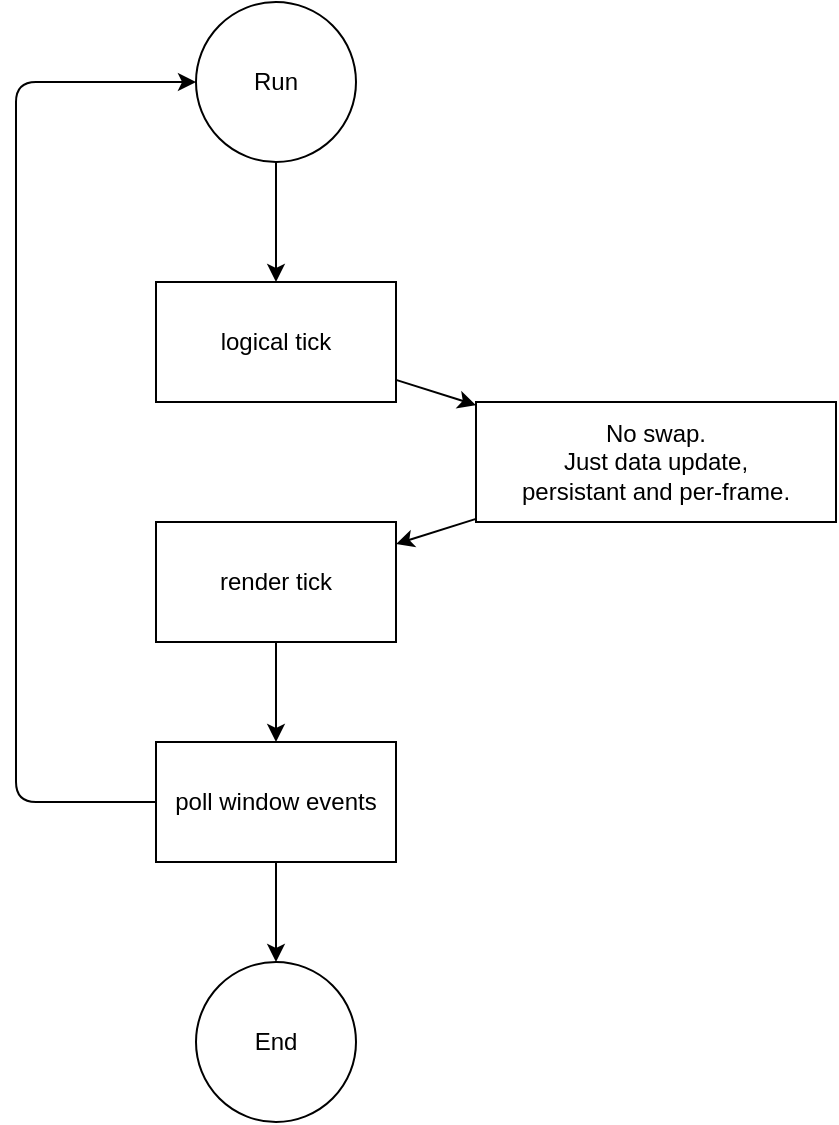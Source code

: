 <mxfile>
    <diagram id="qBEqS0YtWePVXxq-nKg_" name="Page-1">
        <mxGraphModel dx="1974" dy="778" grid="1" gridSize="10" guides="1" tooltips="1" connect="1" arrows="1" fold="1" page="1" pageScale="1" pageWidth="850" pageHeight="1100" math="0" shadow="0">
            <root>
                <mxCell id="0"/>
                <mxCell id="1" parent="0"/>
                <mxCell id="6" value="" style="edgeStyle=none;html=1;" parent="1" source="10" target="5" edge="1">
                    <mxGeometry relative="1" as="geometry">
                        <mxPoint x="390" y="420" as="sourcePoint"/>
                    </mxGeometry>
                </mxCell>
                <mxCell id="9" value="" style="edgeStyle=none;html=1;" parent="1" source="2" target="10" edge="1">
                    <mxGeometry relative="1" as="geometry">
                        <mxPoint x="400" y="380" as="targetPoint"/>
                    </mxGeometry>
                </mxCell>
                <mxCell id="2" value="logical tick" style="whiteSpace=wrap;html=1;" parent="1" vertex="1">
                    <mxGeometry x="250" y="290" width="120" height="60" as="geometry"/>
                </mxCell>
                <mxCell id="4" style="edgeStyle=none;html=1;" parent="1" source="3" target="2" edge="1">
                    <mxGeometry relative="1" as="geometry"/>
                </mxCell>
                <mxCell id="3" value="Run" style="ellipse;whiteSpace=wrap;html=1;" parent="1" vertex="1">
                    <mxGeometry x="270" y="150" width="80" height="80" as="geometry"/>
                </mxCell>
                <mxCell id="8" value="" style="edgeStyle=none;html=1;" parent="1" source="5" target="7" edge="1">
                    <mxGeometry relative="1" as="geometry"/>
                </mxCell>
                <mxCell id="5" value="render tick" style="whiteSpace=wrap;html=1;" parent="1" vertex="1">
                    <mxGeometry x="250" y="410" width="120" height="60" as="geometry"/>
                </mxCell>
                <mxCell id="12" style="edgeStyle=none;html=1;" parent="1" source="7" target="3" edge="1">
                    <mxGeometry relative="1" as="geometry">
                        <mxPoint x="80" y="440" as="targetPoint"/>
                        <Array as="points">
                            <mxPoint x="180" y="550"/>
                            <mxPoint x="180" y="190"/>
                        </Array>
                    </mxGeometry>
                </mxCell>
                <mxCell id="14" style="edgeStyle=none;html=1;" edge="1" parent="1" source="7" target="13">
                    <mxGeometry relative="1" as="geometry"/>
                </mxCell>
                <mxCell id="7" value="poll window events" style="whiteSpace=wrap;html=1;" parent="1" vertex="1">
                    <mxGeometry x="250" y="520" width="120" height="60" as="geometry"/>
                </mxCell>
                <mxCell id="10" value="No swap.&lt;br&gt;Just data update,&lt;br&gt;persistant and per-frame." style="whiteSpace=wrap;html=1;" parent="1" vertex="1">
                    <mxGeometry x="410" y="350" width="180" height="60" as="geometry"/>
                </mxCell>
                <mxCell id="13" value="End" style="ellipse;whiteSpace=wrap;html=1;" vertex="1" parent="1">
                    <mxGeometry x="270" y="630" width="80" height="80" as="geometry"/>
                </mxCell>
            </root>
        </mxGraphModel>
    </diagram>
</mxfile>